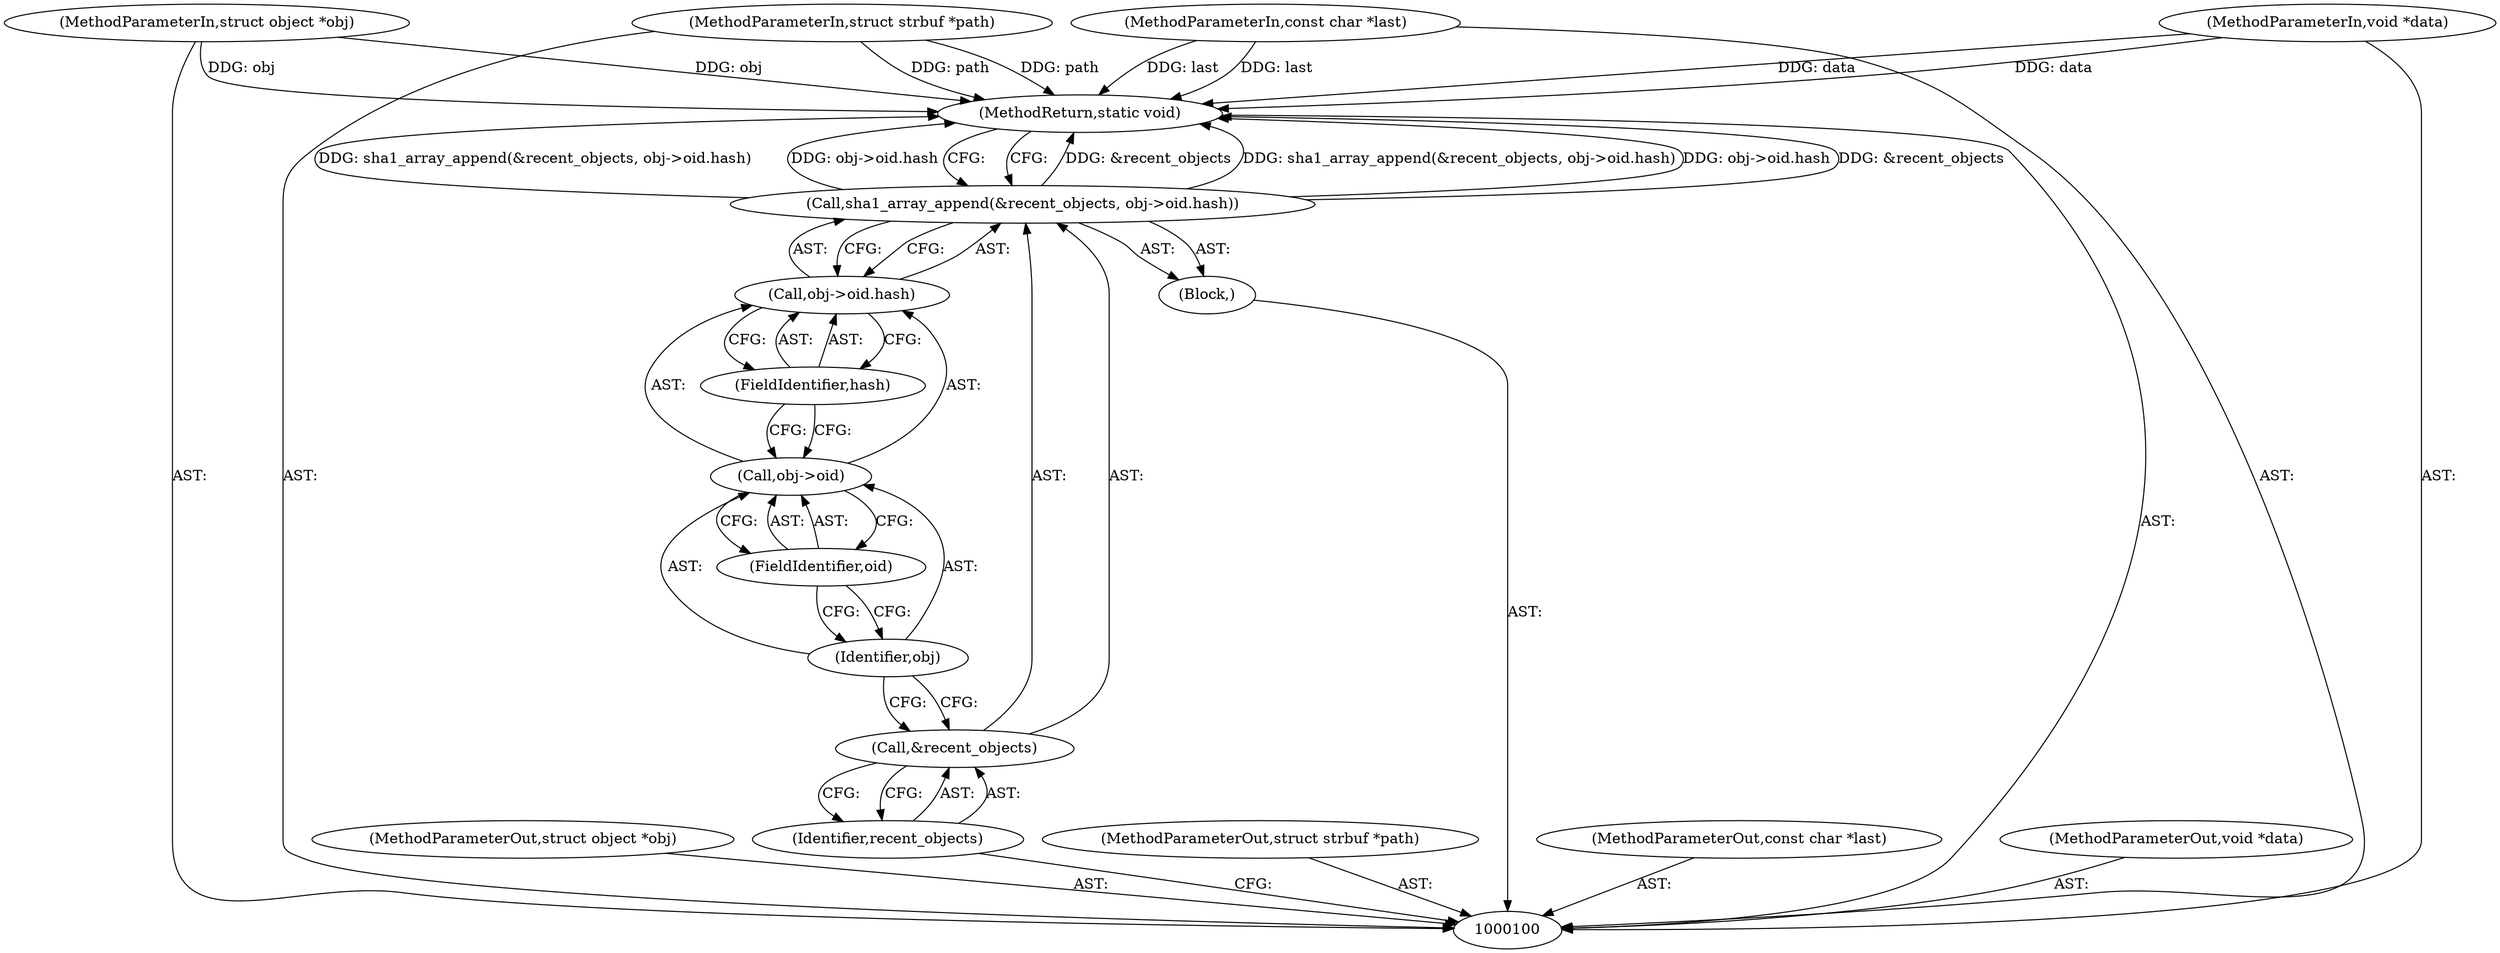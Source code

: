digraph "1_git_de1e67d0703894cb6ea782e36abb63976ab07e60" {
"1000114" [label="(MethodReturn,static void)"];
"1000101" [label="(MethodParameterIn,struct object *obj)"];
"1000142" [label="(MethodParameterOut,struct object *obj)"];
"1000102" [label="(MethodParameterIn,struct strbuf *path)"];
"1000143" [label="(MethodParameterOut,struct strbuf *path)"];
"1000103" [label="(MethodParameterIn,const char *last)"];
"1000144" [label="(MethodParameterOut,const char *last)"];
"1000104" [label="(MethodParameterIn,void *data)"];
"1000145" [label="(MethodParameterOut,void *data)"];
"1000105" [label="(Block,)"];
"1000106" [label="(Call,sha1_array_append(&recent_objects, obj->oid.hash))"];
"1000107" [label="(Call,&recent_objects)"];
"1000108" [label="(Identifier,recent_objects)"];
"1000109" [label="(Call,obj->oid.hash)"];
"1000110" [label="(Call,obj->oid)"];
"1000111" [label="(Identifier,obj)"];
"1000112" [label="(FieldIdentifier,oid)"];
"1000113" [label="(FieldIdentifier,hash)"];
"1000114" -> "1000100"  [label="AST: "];
"1000114" -> "1000106"  [label="CFG: "];
"1000106" -> "1000114"  [label="DDG: &recent_objects"];
"1000106" -> "1000114"  [label="DDG: sha1_array_append(&recent_objects, obj->oid.hash)"];
"1000106" -> "1000114"  [label="DDG: obj->oid.hash"];
"1000104" -> "1000114"  [label="DDG: data"];
"1000103" -> "1000114"  [label="DDG: last"];
"1000102" -> "1000114"  [label="DDG: path"];
"1000101" -> "1000114"  [label="DDG: obj"];
"1000101" -> "1000100"  [label="AST: "];
"1000101" -> "1000114"  [label="DDG: obj"];
"1000142" -> "1000100"  [label="AST: "];
"1000102" -> "1000100"  [label="AST: "];
"1000102" -> "1000114"  [label="DDG: path"];
"1000143" -> "1000100"  [label="AST: "];
"1000103" -> "1000100"  [label="AST: "];
"1000103" -> "1000114"  [label="DDG: last"];
"1000144" -> "1000100"  [label="AST: "];
"1000104" -> "1000100"  [label="AST: "];
"1000104" -> "1000114"  [label="DDG: data"];
"1000145" -> "1000100"  [label="AST: "];
"1000105" -> "1000100"  [label="AST: "];
"1000106" -> "1000105"  [label="AST: "];
"1000106" -> "1000105"  [label="AST: "];
"1000106" -> "1000109"  [label="CFG: "];
"1000107" -> "1000106"  [label="AST: "];
"1000109" -> "1000106"  [label="AST: "];
"1000114" -> "1000106"  [label="CFG: "];
"1000106" -> "1000114"  [label="DDG: &recent_objects"];
"1000106" -> "1000114"  [label="DDG: sha1_array_append(&recent_objects, obj->oid.hash)"];
"1000106" -> "1000114"  [label="DDG: obj->oid.hash"];
"1000107" -> "1000106"  [label="AST: "];
"1000107" -> "1000108"  [label="CFG: "];
"1000108" -> "1000107"  [label="AST: "];
"1000111" -> "1000107"  [label="CFG: "];
"1000108" -> "1000107"  [label="AST: "];
"1000108" -> "1000100"  [label="CFG: "];
"1000107" -> "1000108"  [label="CFG: "];
"1000109" -> "1000106"  [label="AST: "];
"1000109" -> "1000113"  [label="CFG: "];
"1000110" -> "1000109"  [label="AST: "];
"1000113" -> "1000109"  [label="AST: "];
"1000106" -> "1000109"  [label="CFG: "];
"1000110" -> "1000109"  [label="AST: "];
"1000110" -> "1000112"  [label="CFG: "];
"1000111" -> "1000110"  [label="AST: "];
"1000112" -> "1000110"  [label="AST: "];
"1000113" -> "1000110"  [label="CFG: "];
"1000111" -> "1000110"  [label="AST: "];
"1000111" -> "1000107"  [label="CFG: "];
"1000112" -> "1000111"  [label="CFG: "];
"1000112" -> "1000110"  [label="AST: "];
"1000112" -> "1000111"  [label="CFG: "];
"1000110" -> "1000112"  [label="CFG: "];
"1000113" -> "1000109"  [label="AST: "];
"1000113" -> "1000110"  [label="CFG: "];
"1000109" -> "1000113"  [label="CFG: "];
}
